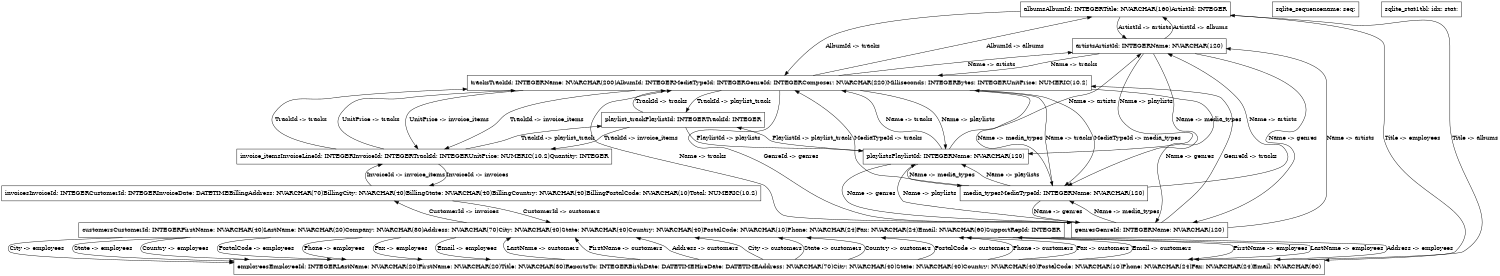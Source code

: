 digraph schema {
	ratio=compress size="10,10"
	albums [label="albums
AlbumId: INTEGER
Title: NVARCHAR(160)
ArtistId: INTEGER" shape=record]
	sqlite_sequence [label="sqlite_sequence
name: 
seq: " shape=record]
	artists [label="artists
ArtistId: INTEGER
Name: NVARCHAR(120)" shape=record]
	customers [label="customers
CustomerId: INTEGER
FirstName: NVARCHAR(40)
LastName: NVARCHAR(20)
Company: NVARCHAR(80)
Address: NVARCHAR(70)
City: NVARCHAR(40)
State: NVARCHAR(40)
Country: NVARCHAR(40)
PostalCode: NVARCHAR(10)
Phone: NVARCHAR(24)
Fax: NVARCHAR(24)
Email: NVARCHAR(60)
SupportRepId: INTEGER" shape=record]
	employees [label="employees
EmployeeId: INTEGER
LastName: NVARCHAR(20)
FirstName: NVARCHAR(20)
Title: NVARCHAR(30)
ReportsTo: INTEGER
BirthDate: DATETIME
HireDate: DATETIME
Address: NVARCHAR(70)
City: NVARCHAR(40)
State: NVARCHAR(40)
Country: NVARCHAR(40)
PostalCode: NVARCHAR(10)
Phone: NVARCHAR(24)
Fax: NVARCHAR(24)
Email: NVARCHAR(60)" shape=record]
	genres [label="genres
GenreId: INTEGER
Name: NVARCHAR(120)" shape=record]
	invoices [label="invoices
InvoiceId: INTEGER
CustomerId: INTEGER
InvoiceDate: DATETIME
BillingAddress: NVARCHAR(70)
BillingCity: NVARCHAR(40)
BillingState: NVARCHAR(40)
BillingCountry: NVARCHAR(40)
BillingPostalCode: NVARCHAR(10)
Total: NUMERIC(10,2)" shape=record]
	invoice_items [label="invoice_items
InvoiceLineId: INTEGER
InvoiceId: INTEGER
TrackId: INTEGER
UnitPrice: NUMERIC(10,2)
Quantity: INTEGER" shape=record]
	media_types [label="media_types
MediaTypeId: INTEGER
Name: NVARCHAR(120)" shape=record]
	playlists [label="playlists
PlaylistId: INTEGER
Name: NVARCHAR(120)" shape=record]
	playlist_track [label="playlist_track
PlaylistId: INTEGER
TrackId: INTEGER" shape=record]
	tracks [label="tracks
TrackId: INTEGER
Name: NVARCHAR(200)
AlbumId: INTEGER
MediaTypeId: INTEGER
GenreId: INTEGER
Composer: NVARCHAR(220)
Milliseconds: INTEGER
Bytes: INTEGER
UnitPrice: NUMERIC(10,2)" shape=record]
	sqlite_stat1 [label="sqlite_stat1
tbl: 
idx: 
stat: " shape=record]
	albums -> tracks [label="AlbumId -> tracks"]
	albums -> employees [label="Title -> employees"]
	albums -> artists [label="ArtistId -> artists"]
	artists -> albums [label="ArtistId -> albums"]
	artists -> genres [label="Name -> genres"]
	artists -> media_types [label="Name -> media_types"]
	artists -> playlists [label="Name -> playlists"]
	artists -> tracks [label="Name -> tracks"]
	customers -> invoices [label="CustomerId -> invoices"]
	customers -> employees [label="FirstName -> employees"]
	customers -> employees [label="LastName -> employees"]
	customers -> employees [label="Address -> employees"]
	customers -> employees [label="City -> employees"]
	customers -> employees [label="State -> employees"]
	customers -> employees [label="Country -> employees"]
	customers -> employees [label="PostalCode -> employees"]
	customers -> employees [label="Phone -> employees"]
	customers -> employees [label="Fax -> employees"]
	customers -> employees [label="Email -> employees"]
	employees -> customers [label="LastName -> customers"]
	employees -> customers [label="FirstName -> customers"]
	employees -> albums [label="Title -> albums"]
	employees -> customers [label="Address -> customers"]
	employees -> customers [label="City -> customers"]
	employees -> customers [label="State -> customers"]
	employees -> customers [label="Country -> customers"]
	employees -> customers [label="PostalCode -> customers"]
	employees -> customers [label="Phone -> customers"]
	employees -> customers [label="Fax -> customers"]
	employees -> customers [label="Email -> customers"]
	genres -> tracks [label="GenreId -> tracks"]
	genres -> artists [label="Name -> artists"]
	genres -> media_types [label="Name -> media_types"]
	genres -> playlists [label="Name -> playlists"]
	genres -> tracks [label="Name -> tracks"]
	invoices -> invoice_items [label="InvoiceId -> invoice_items"]
	invoices -> customers [label="CustomerId -> customers"]
	invoice_items -> invoices [label="InvoiceId -> invoices"]
	invoice_items -> playlist_track [label="TrackId -> playlist_track"]
	invoice_items -> tracks [label="TrackId -> tracks"]
	invoice_items -> tracks [label="UnitPrice -> tracks"]
	media_types -> tracks [label="MediaTypeId -> tracks"]
	media_types -> artists [label="Name -> artists"]
	media_types -> genres [label="Name -> genres"]
	media_types -> playlists [label="Name -> playlists"]
	media_types -> tracks [label="Name -> tracks"]
	playlists -> playlist_track [label="PlaylistId -> playlist_track"]
	playlists -> artists [label="Name -> artists"]
	playlists -> genres [label="Name -> genres"]
	playlists -> media_types [label="Name -> media_types"]
	playlists -> tracks [label="Name -> tracks"]
	playlist_track -> playlists [label="PlaylistId -> playlists"]
	playlist_track -> invoice_items [label="TrackId -> invoice_items"]
	playlist_track -> tracks [label="TrackId -> tracks"]
	tracks -> invoice_items [label="TrackId -> invoice_items"]
	tracks -> playlist_track [label="TrackId -> playlist_track"]
	tracks -> artists [label="Name -> artists"]
	tracks -> genres [label="Name -> genres"]
	tracks -> media_types [label="Name -> media_types"]
	tracks -> playlists [label="Name -> playlists"]
	tracks -> albums [label="AlbumId -> albums"]
	tracks -> media_types [label="MediaTypeId -> media_types"]
	tracks -> genres [label="GenreId -> genres"]
	tracks -> invoice_items [label="UnitPrice -> invoice_items"]
}
